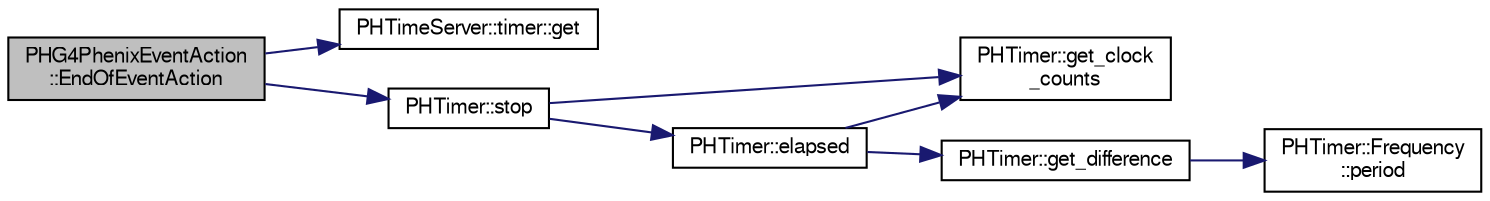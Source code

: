 digraph "PHG4PhenixEventAction::EndOfEventAction"
{
  bgcolor="transparent";
  edge [fontname="FreeSans",fontsize="10",labelfontname="FreeSans",labelfontsize="10"];
  node [fontname="FreeSans",fontsize="10",shape=record];
  rankdir="LR";
  Node1 [label="PHG4PhenixEventAction\l::EndOfEventAction",height=0.2,width=0.4,color="black", fillcolor="grey75", style="filled" fontcolor="black"];
  Node1 -> Node2 [color="midnightblue",fontsize="10",style="solid",fontname="FreeSans"];
  Node2 [label="PHTimeServer::timer::get",height=0.2,width=0.4,color="black",URL="$d7/d41/classPHTimeServer_1_1timer.html#aba13655a0c8fa125f844a144a749a1ba"];
  Node1 -> Node3 [color="midnightblue",fontsize="10",style="solid",fontname="FreeSans"];
  Node3 [label="PHTimer::stop",height=0.2,width=0.4,color="black",URL="$d0/d5e/classPHTimer.html#adce6f9a85834e59bd154b9c624ee4e41",tooltip="stops the counter "];
  Node3 -> Node4 [color="midnightblue",fontsize="10",style="solid",fontname="FreeSans"];
  Node4 [label="PHTimer::get_clock\l_counts",height=0.2,width=0.4,color="black",URL="$d0/d5e/classPHTimer.html#aa92e3fe4a0a1799f39743eda9ef9d497",tooltip="gets time from cpu clock counts "];
  Node3 -> Node5 [color="midnightblue",fontsize="10",style="solid",fontname="FreeSans"];
  Node5 [label="PHTimer::elapsed",height=0.2,width=0.4,color="black",URL="$d0/d5e/classPHTimer.html#a976738876ad978116fdc4549a3765685",tooltip="retrieve elapsed value since last restart (in ms) "];
  Node5 -> Node6 [color="midnightblue",fontsize="10",style="solid",fontname="FreeSans"];
  Node6 [label="PHTimer::get_difference",height=0.2,width=0.4,color="black",URL="$d0/d5e/classPHTimer.html#aa75ff2c27aba40e7ef0a934f9a3355c2",tooltip="returns difference between to time "];
  Node6 -> Node7 [color="midnightblue",fontsize="10",style="solid",fontname="FreeSans"];
  Node7 [label="PHTimer::Frequency\l::period",height=0.2,width=0.4,color="black",URL="$d2/db1/classPHTimer_1_1Frequency.html#a023a2d706df9a8bd303810a9ed017f61",tooltip="period accessor "];
  Node5 -> Node4 [color="midnightblue",fontsize="10",style="solid",fontname="FreeSans"];
}

